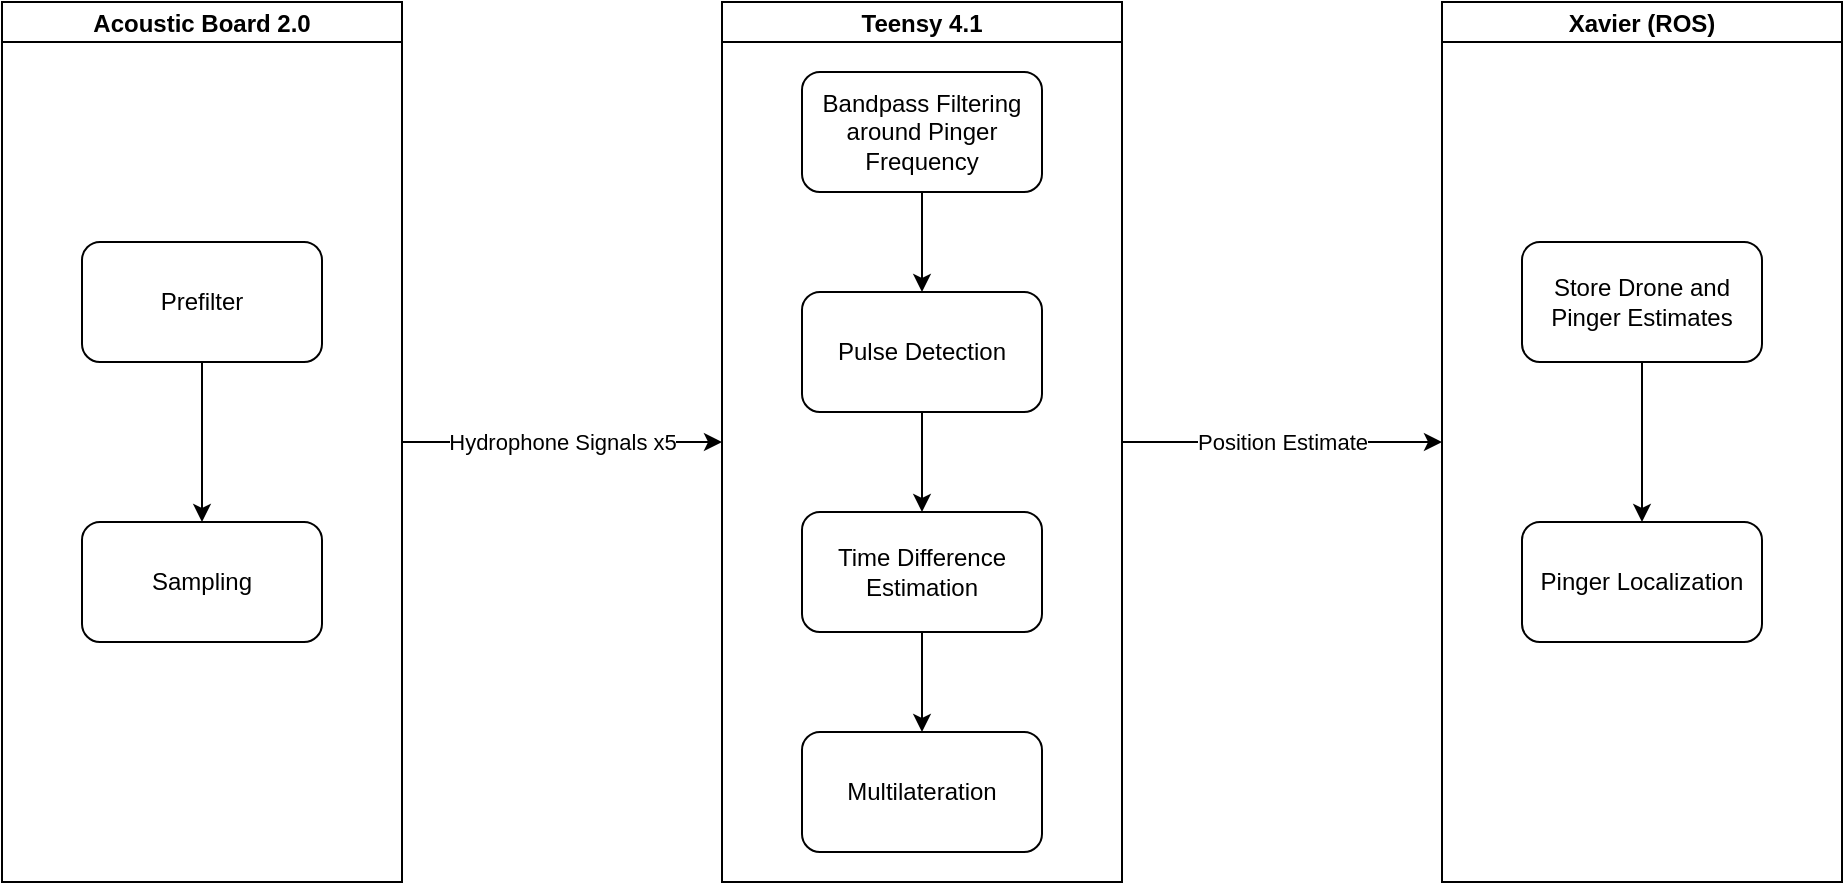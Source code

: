 <mxfile version="16.5.3" type="device" pages="2"><diagram id="LSSQEyJS3Rl9gCyAT79A" name="Architecture - Multilateration"><mxGraphModel dx="781" dy="1127" grid="1" gridSize="10" guides="1" tooltips="1" connect="1" arrows="1" fold="1" page="1" pageScale="1" pageWidth="1169" pageHeight="827" math="0" shadow="0"><root><mxCell id="0"/><mxCell id="1" parent="0"/><mxCell id="P9jjuJ72nJlLQjjpy0mW-12" value="" style="edgeStyle=orthogonalEdgeStyle;rounded=0;orthogonalLoop=1;jettySize=auto;html=1;" parent="1" source="P9jjuJ72nJlLQjjpy0mW-10" target="P9jjuJ72nJlLQjjpy0mW-11" edge="1"><mxGeometry relative="1" as="geometry"/></mxCell><mxCell id="P9jjuJ72nJlLQjjpy0mW-23" value="Position Estimate" style="edgeLabel;html=1;align=center;verticalAlign=middle;resizable=0;points=[];" parent="P9jjuJ72nJlLQjjpy0mW-12" vertex="1" connectable="0"><mxGeometry x="-0.189" y="1" relative="1" as="geometry"><mxPoint x="15" y="1" as="offset"/></mxGeometry></mxCell><mxCell id="P9jjuJ72nJlLQjjpy0mW-10" value="Teensy 4.1" style="swimlane;startSize=20;" parent="1" vertex="1"><mxGeometry x="560" y="180" width="200" height="440" as="geometry"/></mxCell><mxCell id="P9jjuJ72nJlLQjjpy0mW-3" value="Bandpass Filtering around Pinger Frequency" style="rounded=1;whiteSpace=wrap;html=1;" parent="P9jjuJ72nJlLQjjpy0mW-10" vertex="1"><mxGeometry x="40" y="35" width="120" height="60" as="geometry"/></mxCell><mxCell id="P9jjuJ72nJlLQjjpy0mW-4" value="Pulse Detection" style="whiteSpace=wrap;html=1;rounded=1;" parent="P9jjuJ72nJlLQjjpy0mW-10" vertex="1"><mxGeometry x="40" y="145" width="120" height="60" as="geometry"/></mxCell><mxCell id="P9jjuJ72nJlLQjjpy0mW-5" value="" style="edgeStyle=orthogonalEdgeStyle;rounded=0;orthogonalLoop=1;jettySize=auto;html=1;" parent="P9jjuJ72nJlLQjjpy0mW-10" source="P9jjuJ72nJlLQjjpy0mW-3" target="P9jjuJ72nJlLQjjpy0mW-4" edge="1"><mxGeometry relative="1" as="geometry"/></mxCell><mxCell id="P9jjuJ72nJlLQjjpy0mW-6" value="Time Difference Estimation" style="whiteSpace=wrap;html=1;rounded=1;" parent="P9jjuJ72nJlLQjjpy0mW-10" vertex="1"><mxGeometry x="40" y="255" width="120" height="60" as="geometry"/></mxCell><mxCell id="P9jjuJ72nJlLQjjpy0mW-7" value="" style="edgeStyle=orthogonalEdgeStyle;rounded=0;orthogonalLoop=1;jettySize=auto;html=1;" parent="P9jjuJ72nJlLQjjpy0mW-10" source="P9jjuJ72nJlLQjjpy0mW-4" target="P9jjuJ72nJlLQjjpy0mW-6" edge="1"><mxGeometry relative="1" as="geometry"/></mxCell><mxCell id="P9jjuJ72nJlLQjjpy0mW-8" value="Multilateration" style="whiteSpace=wrap;html=1;rounded=1;" parent="P9jjuJ72nJlLQjjpy0mW-10" vertex="1"><mxGeometry x="40" y="365" width="120" height="60" as="geometry"/></mxCell><mxCell id="P9jjuJ72nJlLQjjpy0mW-9" value="" style="edgeStyle=orthogonalEdgeStyle;rounded=0;orthogonalLoop=1;jettySize=auto;html=1;" parent="P9jjuJ72nJlLQjjpy0mW-10" source="P9jjuJ72nJlLQjjpy0mW-6" target="P9jjuJ72nJlLQjjpy0mW-8" edge="1"><mxGeometry relative="1" as="geometry"/></mxCell><mxCell id="P9jjuJ72nJlLQjjpy0mW-11" value="Xavier (ROS)" style="swimlane;startSize=20;" parent="1" vertex="1"><mxGeometry x="920" y="180" width="200" height="440" as="geometry"/></mxCell><mxCell id="P9jjuJ72nJlLQjjpy0mW-17" value="" style="edgeStyle=orthogonalEdgeStyle;rounded=0;orthogonalLoop=1;jettySize=auto;html=1;" parent="P9jjuJ72nJlLQjjpy0mW-11" source="P9jjuJ72nJlLQjjpy0mW-14" target="P9jjuJ72nJlLQjjpy0mW-16" edge="1"><mxGeometry relative="1" as="geometry"/></mxCell><mxCell id="P9jjuJ72nJlLQjjpy0mW-14" value="Store Drone and Pinger Estimates" style="rounded=1;whiteSpace=wrap;html=1;" parent="P9jjuJ72nJlLQjjpy0mW-11" vertex="1"><mxGeometry x="40" y="120" width="120" height="60" as="geometry"/></mxCell><mxCell id="P9jjuJ72nJlLQjjpy0mW-16" value="Pinger Localization" style="whiteSpace=wrap;html=1;rounded=1;" parent="P9jjuJ72nJlLQjjpy0mW-11" vertex="1"><mxGeometry x="40" y="260" width="120" height="60" as="geometry"/></mxCell><mxCell id="P9jjuJ72nJlLQjjpy0mW-22" value="Hydrophone Signals x5" style="edgeStyle=orthogonalEdgeStyle;rounded=0;orthogonalLoop=1;jettySize=auto;html=1;exitX=1;exitY=0.5;exitDx=0;exitDy=0;entryX=0;entryY=0.5;entryDx=0;entryDy=0;" parent="1" source="P9jjuJ72nJlLQjjpy0mW-21" target="P9jjuJ72nJlLQjjpy0mW-10" edge="1"><mxGeometry relative="1" as="geometry"/></mxCell><mxCell id="P9jjuJ72nJlLQjjpy0mW-21" value="Acoustic Board 2.0" style="swimlane;startSize=20;" parent="1" vertex="1"><mxGeometry x="200" y="180" width="200" height="440" as="geometry"/></mxCell><mxCell id="P9jjuJ72nJlLQjjpy0mW-18" value="Prefilter" style="rounded=1;whiteSpace=wrap;html=1;" parent="P9jjuJ72nJlLQjjpy0mW-21" vertex="1"><mxGeometry x="40" y="120" width="120" height="60" as="geometry"/></mxCell><mxCell id="P9jjuJ72nJlLQjjpy0mW-19" value="Sampling" style="whiteSpace=wrap;html=1;rounded=1;" parent="P9jjuJ72nJlLQjjpy0mW-21" vertex="1"><mxGeometry x="40" y="260" width="120" height="60" as="geometry"/></mxCell><mxCell id="P9jjuJ72nJlLQjjpy0mW-20" value="" style="edgeStyle=orthogonalEdgeStyle;rounded=0;orthogonalLoop=1;jettySize=auto;html=1;" parent="P9jjuJ72nJlLQjjpy0mW-21" source="P9jjuJ72nJlLQjjpy0mW-18" target="P9jjuJ72nJlLQjjpy0mW-19" edge="1"><mxGeometry relative="1" as="geometry"/></mxCell></root></mxGraphModel></diagram><diagram name="Architecture - Received Signal Strength" id="7gJSd3e5J9aJfpAAOK1J"><mxGraphModel dx="1116" dy="1610" grid="1" gridSize="10" guides="1" tooltips="1" connect="1" arrows="1" fold="1" page="1" pageScale="1" pageWidth="1169" pageHeight="827" math="0" shadow="0"><root><mxCell id="GfKYKPZm7sRIfmU6JSVI-0"/><mxCell id="GfKYKPZm7sRIfmU6JSVI-1" parent="GfKYKPZm7sRIfmU6JSVI-0"/><mxCell id="GfKYKPZm7sRIfmU6JSVI-2" value="" style="edgeStyle=orthogonalEdgeStyle;rounded=0;orthogonalLoop=1;jettySize=auto;html=1;" edge="1" parent="GfKYKPZm7sRIfmU6JSVI-1" source="GfKYKPZm7sRIfmU6JSVI-4" target="GfKYKPZm7sRIfmU6JSVI-12"><mxGeometry relative="1" as="geometry"/></mxCell><mxCell id="GfKYKPZm7sRIfmU6JSVI-3" value="Amplitude Strength" style="edgeLabel;html=1;align=center;verticalAlign=middle;resizable=0;points=[];" vertex="1" connectable="0" parent="GfKYKPZm7sRIfmU6JSVI-2"><mxGeometry x="-0.189" y="1" relative="1" as="geometry"><mxPoint x="15" y="1" as="offset"/></mxGeometry></mxCell><mxCell id="GfKYKPZm7sRIfmU6JSVI-4" value="Teensy 4.1" style="swimlane;startSize=20;" vertex="1" parent="GfKYKPZm7sRIfmU6JSVI-1"><mxGeometry x="560" y="180" width="200" height="440" as="geometry"/></mxCell><mxCell id="r14R8w1-iWMOkasG8fvC-1" value="" style="edgeStyle=orthogonalEdgeStyle;rounded=0;orthogonalLoop=1;jettySize=auto;html=1;startArrow=classic;startFill=1;endArrow=none;endFill=0;" edge="1" parent="GfKYKPZm7sRIfmU6JSVI-4" source="GfKYKPZm7sRIfmU6JSVI-5" target="r14R8w1-iWMOkasG8fvC-0"><mxGeometry relative="1" as="geometry"/></mxCell><mxCell id="GfKYKPZm7sRIfmU6JSVI-5" value="Bandpass Filtering around Pinger Frequency" style="rounded=1;whiteSpace=wrap;html=1;" vertex="1" parent="GfKYKPZm7sRIfmU6JSVI-4"><mxGeometry x="40" y="140" width="120" height="60" as="geometry"/></mxCell><mxCell id="GfKYKPZm7sRIfmU6JSVI-6" value="Pulse Detection" style="whiteSpace=wrap;html=1;rounded=1;" vertex="1" parent="GfKYKPZm7sRIfmU6JSVI-4"><mxGeometry x="40" y="240" width="120" height="60" as="geometry"/></mxCell><mxCell id="GfKYKPZm7sRIfmU6JSVI-7" value="" style="edgeStyle=orthogonalEdgeStyle;rounded=0;orthogonalLoop=1;jettySize=auto;html=1;" edge="1" parent="GfKYKPZm7sRIfmU6JSVI-4" source="GfKYKPZm7sRIfmU6JSVI-5" target="GfKYKPZm7sRIfmU6JSVI-6"><mxGeometry relative="1" as="geometry"/></mxCell><mxCell id="GfKYKPZm7sRIfmU6JSVI-8" value="Determine received Signal Strength" style="whiteSpace=wrap;html=1;rounded=1;" vertex="1" parent="GfKYKPZm7sRIfmU6JSVI-4"><mxGeometry x="40" y="340" width="120" height="60" as="geometry"/></mxCell><mxCell id="GfKYKPZm7sRIfmU6JSVI-9" value="" style="edgeStyle=orthogonalEdgeStyle;rounded=0;orthogonalLoop=1;jettySize=auto;html=1;" edge="1" parent="GfKYKPZm7sRIfmU6JSVI-4" source="GfKYKPZm7sRIfmU6JSVI-6" target="GfKYKPZm7sRIfmU6JSVI-8"><mxGeometry relative="1" as="geometry"/></mxCell><mxCell id="r14R8w1-iWMOkasG8fvC-0" value="Sampling" style="whiteSpace=wrap;html=1;rounded=1;" vertex="1" parent="GfKYKPZm7sRIfmU6JSVI-4"><mxGeometry x="40" y="40" width="120" height="60" as="geometry"/></mxCell><mxCell id="GfKYKPZm7sRIfmU6JSVI-12" value="Xavier (ROS)" style="swimlane;startSize=20;" vertex="1" parent="GfKYKPZm7sRIfmU6JSVI-1"><mxGeometry x="920" y="180" width="200" height="440" as="geometry"/></mxCell><mxCell id="GfKYKPZm7sRIfmU6JSVI-13" value="" style="edgeStyle=orthogonalEdgeStyle;rounded=0;orthogonalLoop=1;jettySize=auto;html=1;" edge="1" parent="GfKYKPZm7sRIfmU6JSVI-12" source="GfKYKPZm7sRIfmU6JSVI-14" target="GfKYKPZm7sRIfmU6JSVI-15"><mxGeometry relative="1" as="geometry"/></mxCell><mxCell id="GfKYKPZm7sRIfmU6JSVI-14" value="Store Drone Position and Received Signal Strengths" style="rounded=1;whiteSpace=wrap;html=1;" vertex="1" parent="GfKYKPZm7sRIfmU6JSVI-12"><mxGeometry x="40" y="127" width="120" height="60" as="geometry"/></mxCell><mxCell id="GfKYKPZm7sRIfmU6JSVI-15" value="Position with strongest Amplitude Strength" style="whiteSpace=wrap;html=1;rounded=1;" vertex="1" parent="GfKYKPZm7sRIfmU6JSVI-12"><mxGeometry x="40" y="251" width="120" height="60" as="geometry"/></mxCell><mxCell id="GfKYKPZm7sRIfmU6JSVI-16" value="Hydrophone Signal" style="edgeStyle=orthogonalEdgeStyle;rounded=0;orthogonalLoop=1;jettySize=auto;html=1;exitX=1;exitY=0.5;exitDx=0;exitDy=0;entryX=0;entryY=0.5;entryDx=0;entryDy=0;" edge="1" parent="GfKYKPZm7sRIfmU6JSVI-1" source="GfKYKPZm7sRIfmU6JSVI-17" target="GfKYKPZm7sRIfmU6JSVI-4"><mxGeometry relative="1" as="geometry"/></mxCell><mxCell id="GfKYKPZm7sRIfmU6JSVI-17" value="Acoustic Board 1.0" style="swimlane;startSize=20;" vertex="1" parent="GfKYKPZm7sRIfmU6JSVI-1"><mxGeometry x="200" y="180" width="200" height="440" as="geometry"/></mxCell><mxCell id="r14R8w1-iWMOkasG8fvC-5" value="" style="edgeStyle=orthogonalEdgeStyle;rounded=0;orthogonalLoop=1;jettySize=auto;html=1;startArrow=none;startFill=0;endArrow=classic;endFill=1;" edge="1" parent="GfKYKPZm7sRIfmU6JSVI-17" source="GfKYKPZm7sRIfmU6JSVI-18" target="r14R8w1-iWMOkasG8fvC-4"><mxGeometry relative="1" as="geometry"/></mxCell><mxCell id="GfKYKPZm7sRIfmU6JSVI-18" value="Sampling Prefilter" style="rounded=1;whiteSpace=wrap;html=1;" vertex="1" parent="GfKYKPZm7sRIfmU6JSVI-17"><mxGeometry x="40" y="130" width="120" height="60" as="geometry"/></mxCell><mxCell id="r14R8w1-iWMOkasG8fvC-4" value="Voltage Range Adjustment" style="whiteSpace=wrap;html=1;rounded=1;" vertex="1" parent="GfKYKPZm7sRIfmU6JSVI-17"><mxGeometry x="40" y="250" width="120" height="60" as="geometry"/></mxCell></root></mxGraphModel></diagram></mxfile>